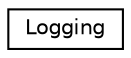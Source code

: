 digraph "Graphical Class Hierarchy"
{
 // LATEX_PDF_SIZE
  edge [fontname="Helvetica",fontsize="10",labelfontname="Helvetica",labelfontsize="10"];
  node [fontname="Helvetica",fontsize="10",shape=record];
  rankdir="LR";
  Node0 [label="Logging",height=0.2,width=0.4,color="black", fillcolor="white", style="filled",URL="$classmoja_1_1Logging.html",tooltip="Logging services for the Moja framework."];
}
